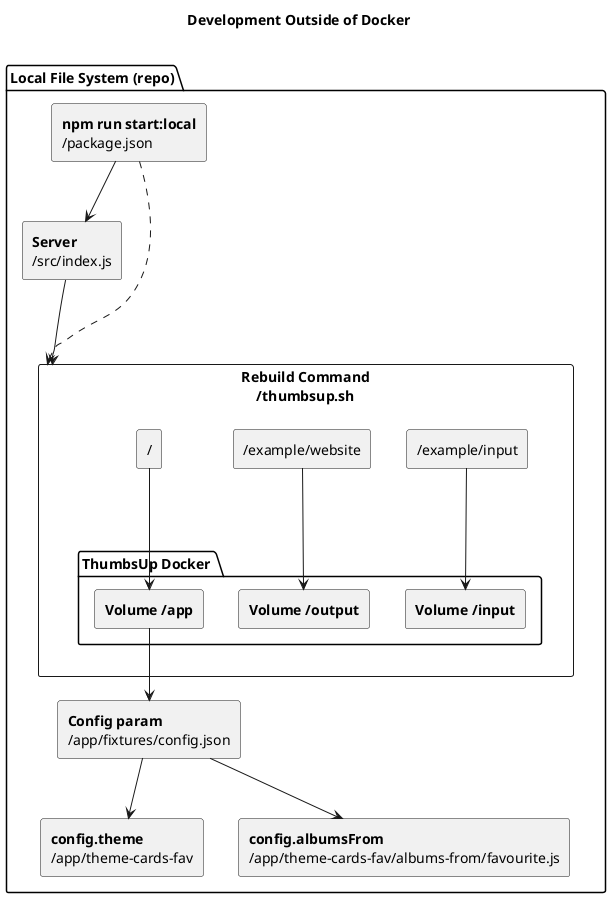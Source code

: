 @startuml
'https://plantuml.com/component-diagram

title Development Outside of Docker\n

skinparam componentStyle rectangle
hide stereotype

skinparam rectangle {
    backgroundColor<<entryPoint>> Yellow
}

package "Local File System (repo)" {
  [**npm run start:local**\n/package.json] <<entryPoint>> as entrypoint
  [**Server**\n/src/index.js] as server
  '\[Patches - not used\n/patch] as patch
  [**Config param**\n/app/fixtures/config.json] as config
  [**config.theme**\n/app/theme-cards-fav] as theme
  [**config.themeStyle**\n/app/fixtures/apiEndpoint.less] as style
  [**config.albumsFrom**\n/app/theme-cards-fav/albums-from/favourite.js] as style


  rectangle "Rebuild Command\n/thumbsup.sh" as rebuild {
    [/example/input] as inputSrc
    [/example/website] as outputSrc
    [/] as repo

    package "ThumbsUp Docker " {
      [**Volume /input**] as inputDocker
      [**Volume /output**] as outputDocker
      [**Volume /app**] as configDocker
    }
  }
}


entrypoint --> server
entrypoint ..> rebuild
server ---> rebuild

inputSrc ---> inputDocker
outputSrc ---> outputDocker
repo ---> configDocker

configDocker --> config
config --> theme
config --> style

@enduml
